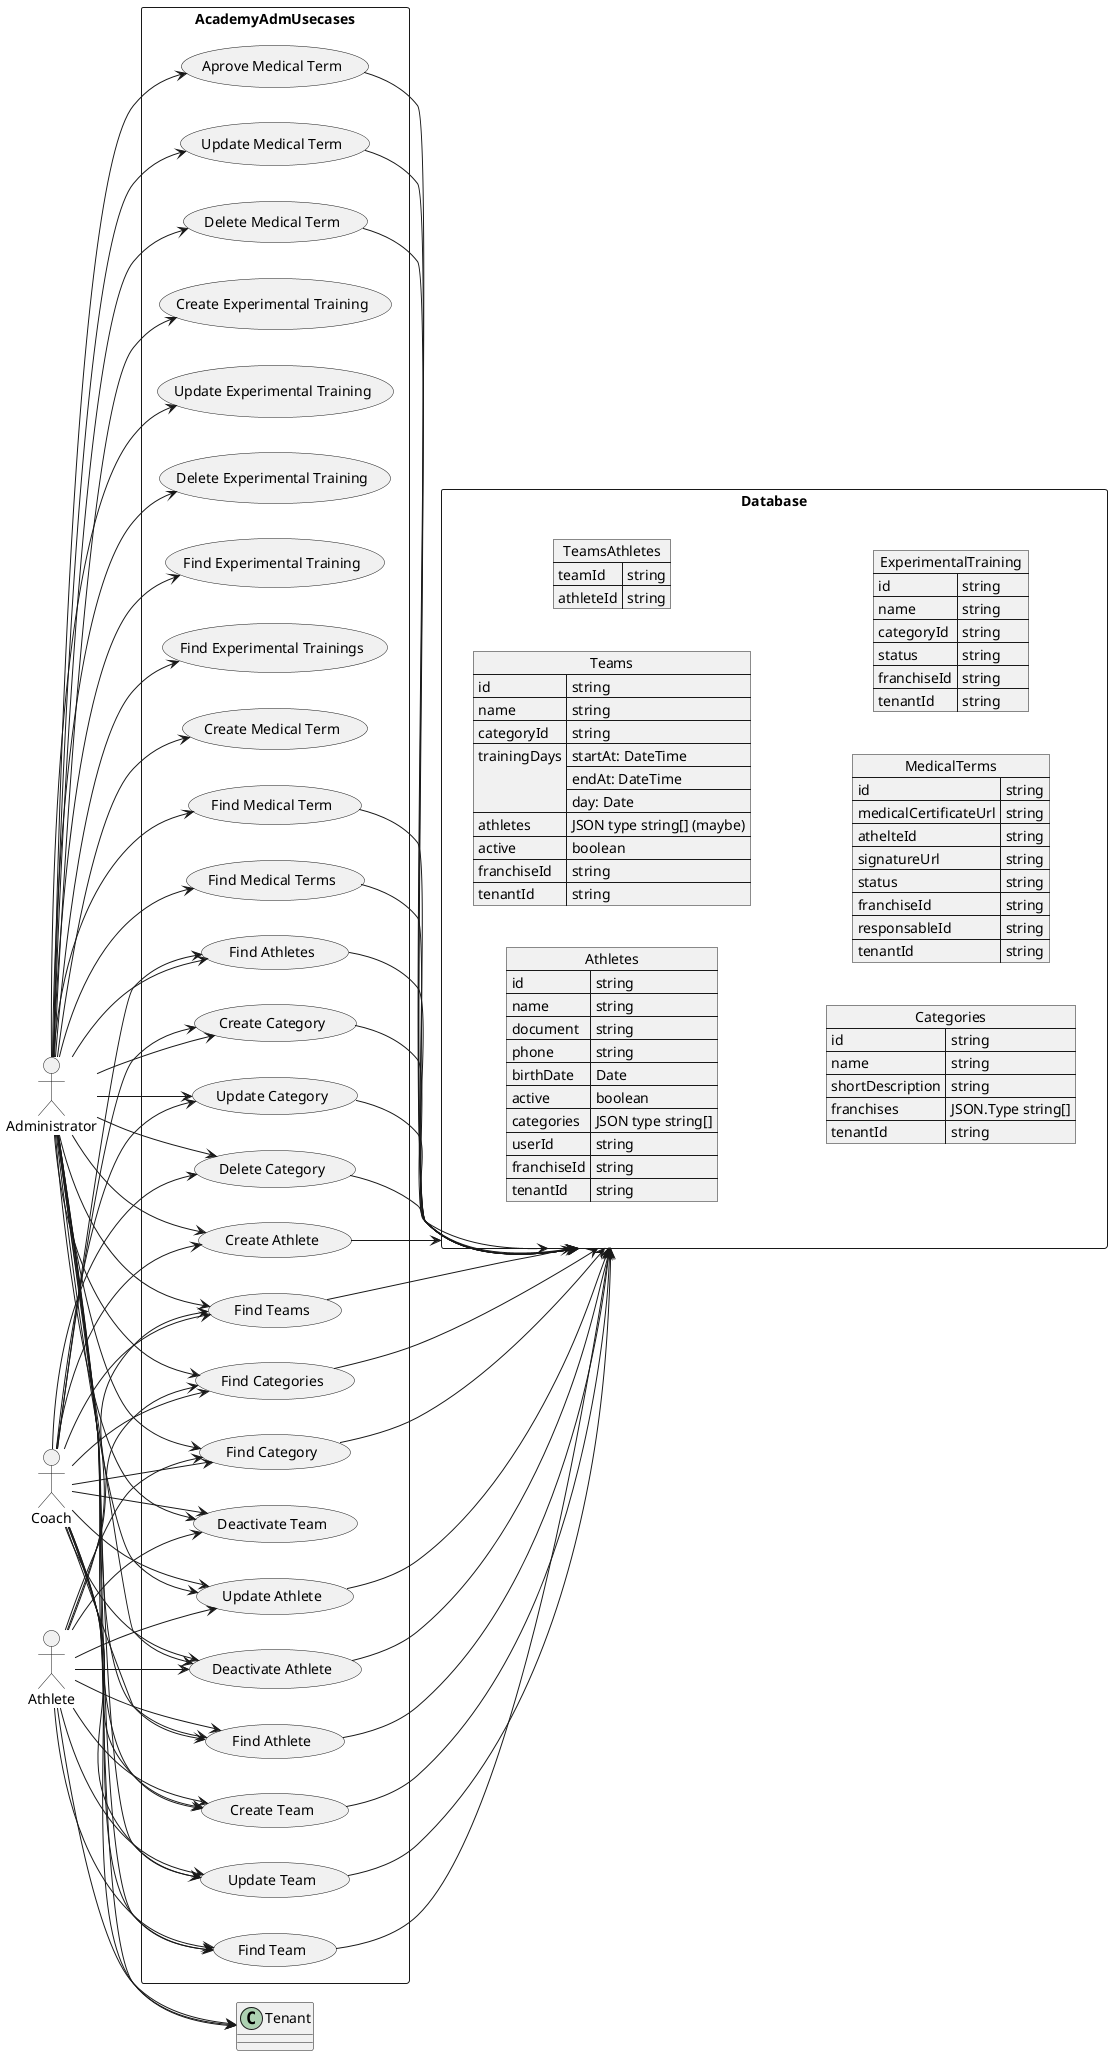 @startuml
allowmixing

left to right direction
actor "Administrator" as admin
actor "Coach" as coach
actor "Athlete" as athlete

rectangle AcademyAdmUsecases {
  usecase "Create Athlete" as CA
  usecase "Update Athlete" as UA
  usecase "Find Athlete" as FA
  usecase "Find Athletes" as FAS
  usecase "Deactivate Athlete" as DA

  usecase "Create Team" as CT
  usecase "Update Team" as UT
  usecase "Find Team" as FT
  usecase "Find Teams" as FTS
  usecase "Deactivate Team" as DT
  
  usecase "Create Category" as CC
  usecase "Update Category" as UC
  usecase "Delete Category" as DC
  usecase "Find Category" as FC
  usecase "Find Categories" as FCS

  usecase "Create Experimental Training" as CET
  usecase "Update Experimental Training" as UET
  usecase "Delete Experimental Training" as DET
  usecase "Find Experimental Training" as FET
  usecase "Find Experimental Trainings" as FETS

  usecase "Create Medical Term" as CMR
  usecase "Update Medical Term" as UMT
  usecase "Delete Medical Term" as DMT
  usecase "Find Medical Term" as FMT
  usecase "Find Medical Terms" as FMTS
  usecase "Aprove Medical Term" as AMT
}

rectangle Database {
  json Athletes {
    "id":"string",
    "name":"string",
    "document":"string",
    "phone": "string",
    "birthDate": "Date",
    "active": "boolean",
    "categories": "JSON type string[]",
    "userId": "string",
    "franchiseId": "string",
    "tenantId": "string"
  }

  json Teams {
    "id":"string",
    "name":"string",
    "categoryId": "string",
    "trainingDays": ["startAt: DateTime", "endAt: DateTime", "day: Date"],
    "athletes": "JSON type string[] (maybe)",
    "active": "boolean",
    "franchiseId": "string",
    "tenantId": "string"
  }

  json TeamsAthletes{
    "teamId": "string",
    "athleteId": "string"
  }

  json Categories{
    "id": "string",
    "name": "string",
    "shortDescription": "string",
    "franchises": "JSON.Type string[]",
    "tenantId": "string"
  }

  json MedicalTerms{
    "id": "string",
    "medicalCertificateUrl": "string",
    "athelteId": "string",
    "signatureUrl": "string",
    "status": "string",
    "franchiseId": "string",
    "responsableId": "string",
    "tenantId": "string"
  }

   json ExperimentalTraining{
    "id": "string",
    "name": "string",
    "categoryId": "string",
    "status": "string",
    "franchiseId": "string",
    "tenantId": "string"
  }
}

admin --> Tenant
admin --> CA
admin --> UA
admin --> FA
admin --> FAS
admin --> DA
admin --> CT
admin --> UT
admin --> FT
admin --> FTS
admin --> DT
admin --> CC
admin --> UC
admin --> DC
admin --> FC
admin --> FCS
admin --> CMR
admin --> UMT
admin --> DMT
admin --> FMT
admin --> FMTS
admin --> AMT
admin --> CET
admin --> UET
admin --> DET
admin --> FET
admin --> FETS

coach --> Tenant
coach --> CA
coach --> UA
coach --> FA
coach --> FAS
coach --> DA
coach --> CT
coach --> UT
coach --> FT
coach --> FTS
coach --> DT
coach --> CC
coach --> UC
coach --> DC
coach --> FC
coach --> FCS

athlete --> Tenant
athlete --> UA
athlete --> FA
athlete --> DA
athlete --> CT
athlete --> UT
athlete --> FT
athlete --> FTS
athlete --> DT
athlete --> FC
athlete --> FCS

CA --> Database
UA --> Database
FA --> Database
FAS --> Database
DA --> Database
CT --> Database
UT --> Database
FT --> Database
FTS --> Database
CC --> Database
UC --> Database
DC --> Database
FC --> Database
FCS --> Database
UMT --> Database
DMT --> Database
FMT --> Database
FMTS --> Database
AMT --> Database

@enduml